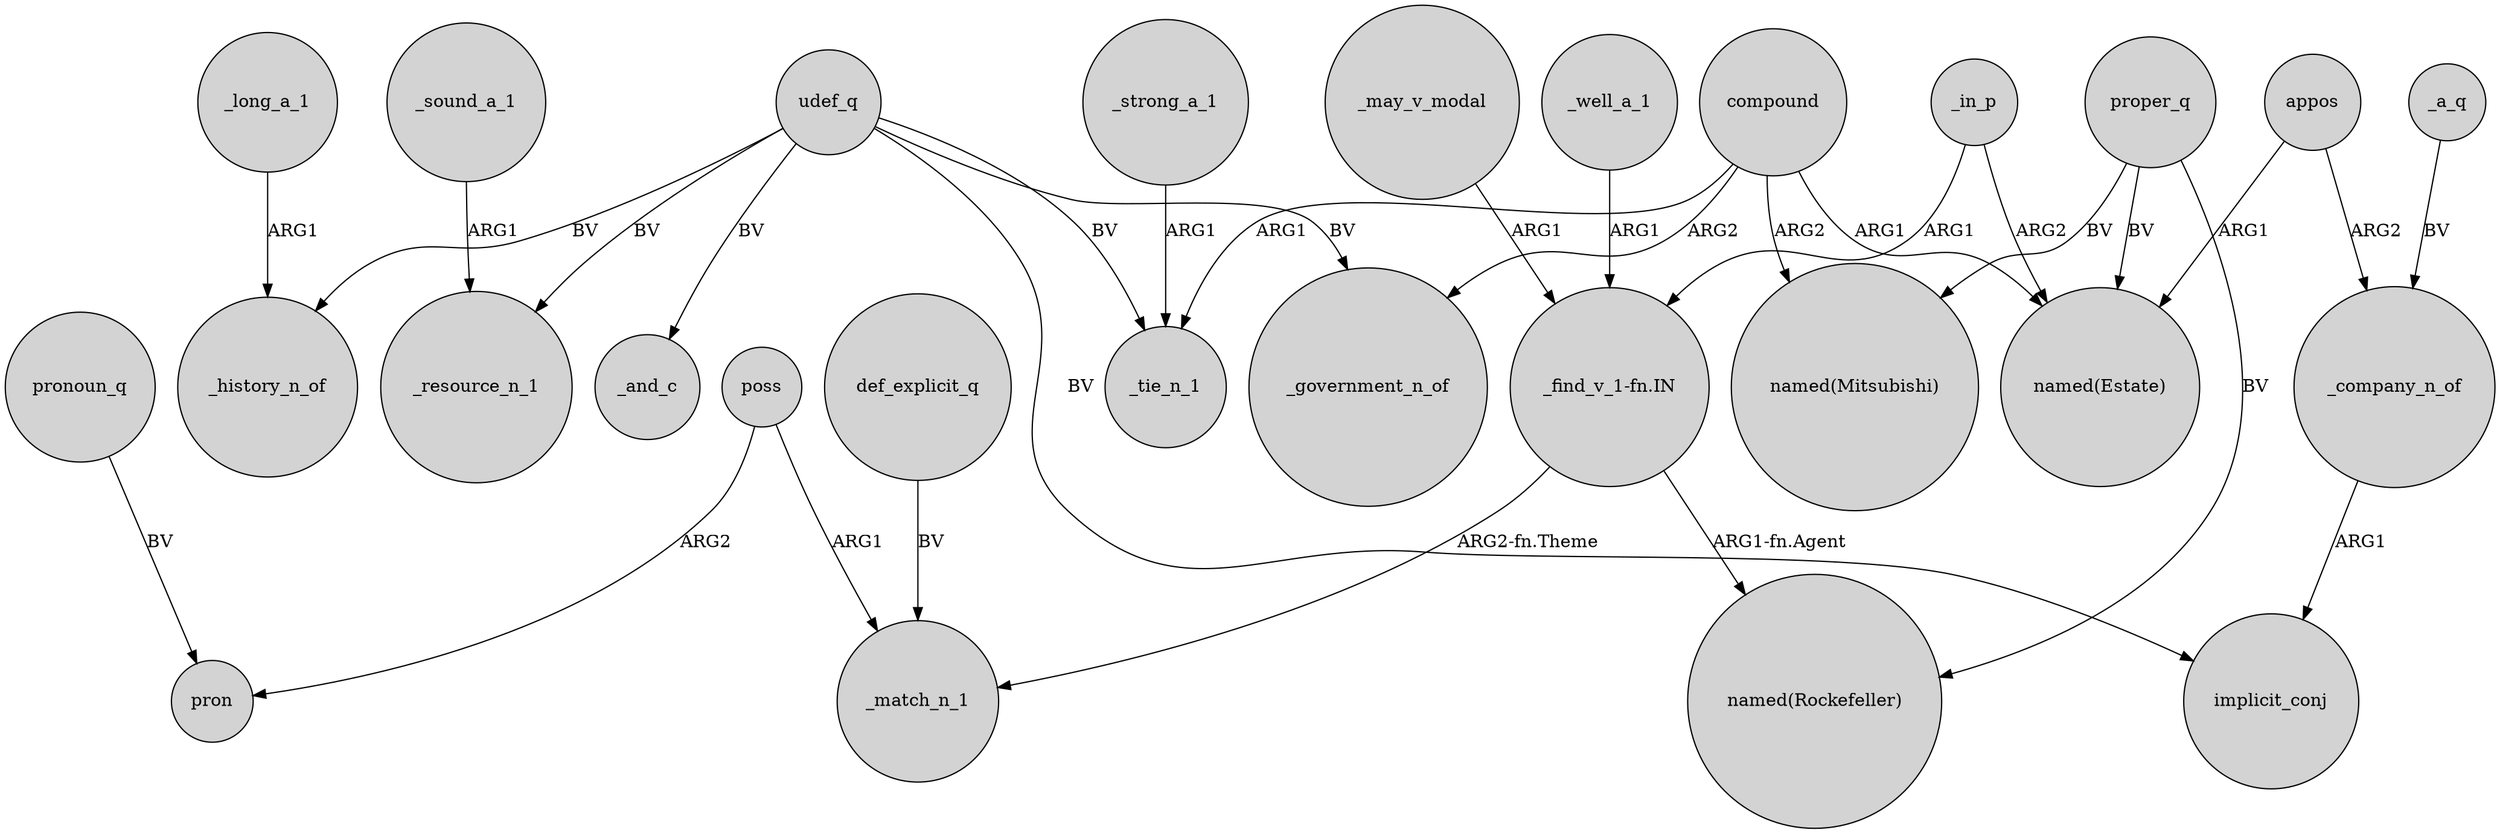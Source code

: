 digraph {
	node [shape=circle style=filled]
	_sound_a_1 -> _resource_n_1 [label=ARG1]
	poss -> pron [label=ARG2]
	def_explicit_q -> _match_n_1 [label=BV]
	udef_q -> _history_n_of [label=BV]
	compound -> _government_n_of [label=ARG2]
	udef_q -> _government_n_of [label=BV]
	udef_q -> _tie_n_1 [label=BV]
	_well_a_1 -> "_find_v_1-fn.IN" [label=ARG1]
	"_find_v_1-fn.IN" -> _match_n_1 [label="ARG2-fn.Theme"]
	compound -> _tie_n_1 [label=ARG1]
	udef_q -> implicit_conj [label=BV]
	proper_q -> "named(Estate)" [label=BV]
	poss -> _match_n_1 [label=ARG1]
	_strong_a_1 -> _tie_n_1 [label=ARG1]
	_in_p -> "named(Estate)" [label=ARG2]
	proper_q -> "named(Rockefeller)" [label=BV]
	compound -> "named(Estate)" [label=ARG1]
	pronoun_q -> pron [label=BV]
	udef_q -> _resource_n_1 [label=BV]
	compound -> "named(Mitsubishi)" [label=ARG2]
	appos -> "named(Estate)" [label=ARG1]
	appos -> _company_n_of [label=ARG2]
	proper_q -> "named(Mitsubishi)" [label=BV]
	_in_p -> "_find_v_1-fn.IN" [label=ARG1]
	"_find_v_1-fn.IN" -> "named(Rockefeller)" [label="ARG1-fn.Agent"]
	_a_q -> _company_n_of [label=BV]
	udef_q -> _and_c [label=BV]
	_company_n_of -> implicit_conj [label=ARG1]
	_long_a_1 -> _history_n_of [label=ARG1]
	_may_v_modal -> "_find_v_1-fn.IN" [label=ARG1]
}
